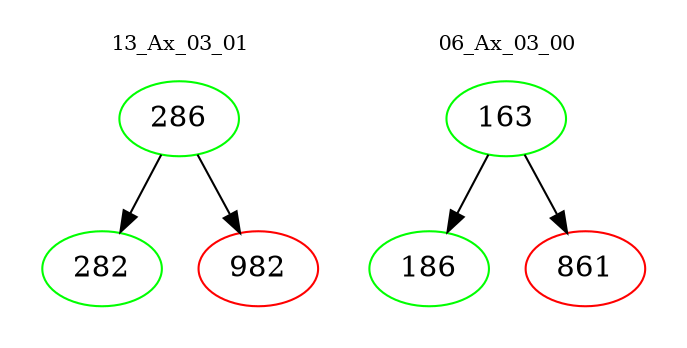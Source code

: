digraph{
subgraph cluster_0 {
color = white
label = "13_Ax_03_01";
fontsize=10;
T0_286 [label="286", color="green"]
T0_286 -> T0_282 [color="black"]
T0_282 [label="282", color="green"]
T0_286 -> T0_982 [color="black"]
T0_982 [label="982", color="red"]
}
subgraph cluster_1 {
color = white
label = "06_Ax_03_00";
fontsize=10;
T1_163 [label="163", color="green"]
T1_163 -> T1_186 [color="black"]
T1_186 [label="186", color="green"]
T1_163 -> T1_861 [color="black"]
T1_861 [label="861", color="red"]
}
}
